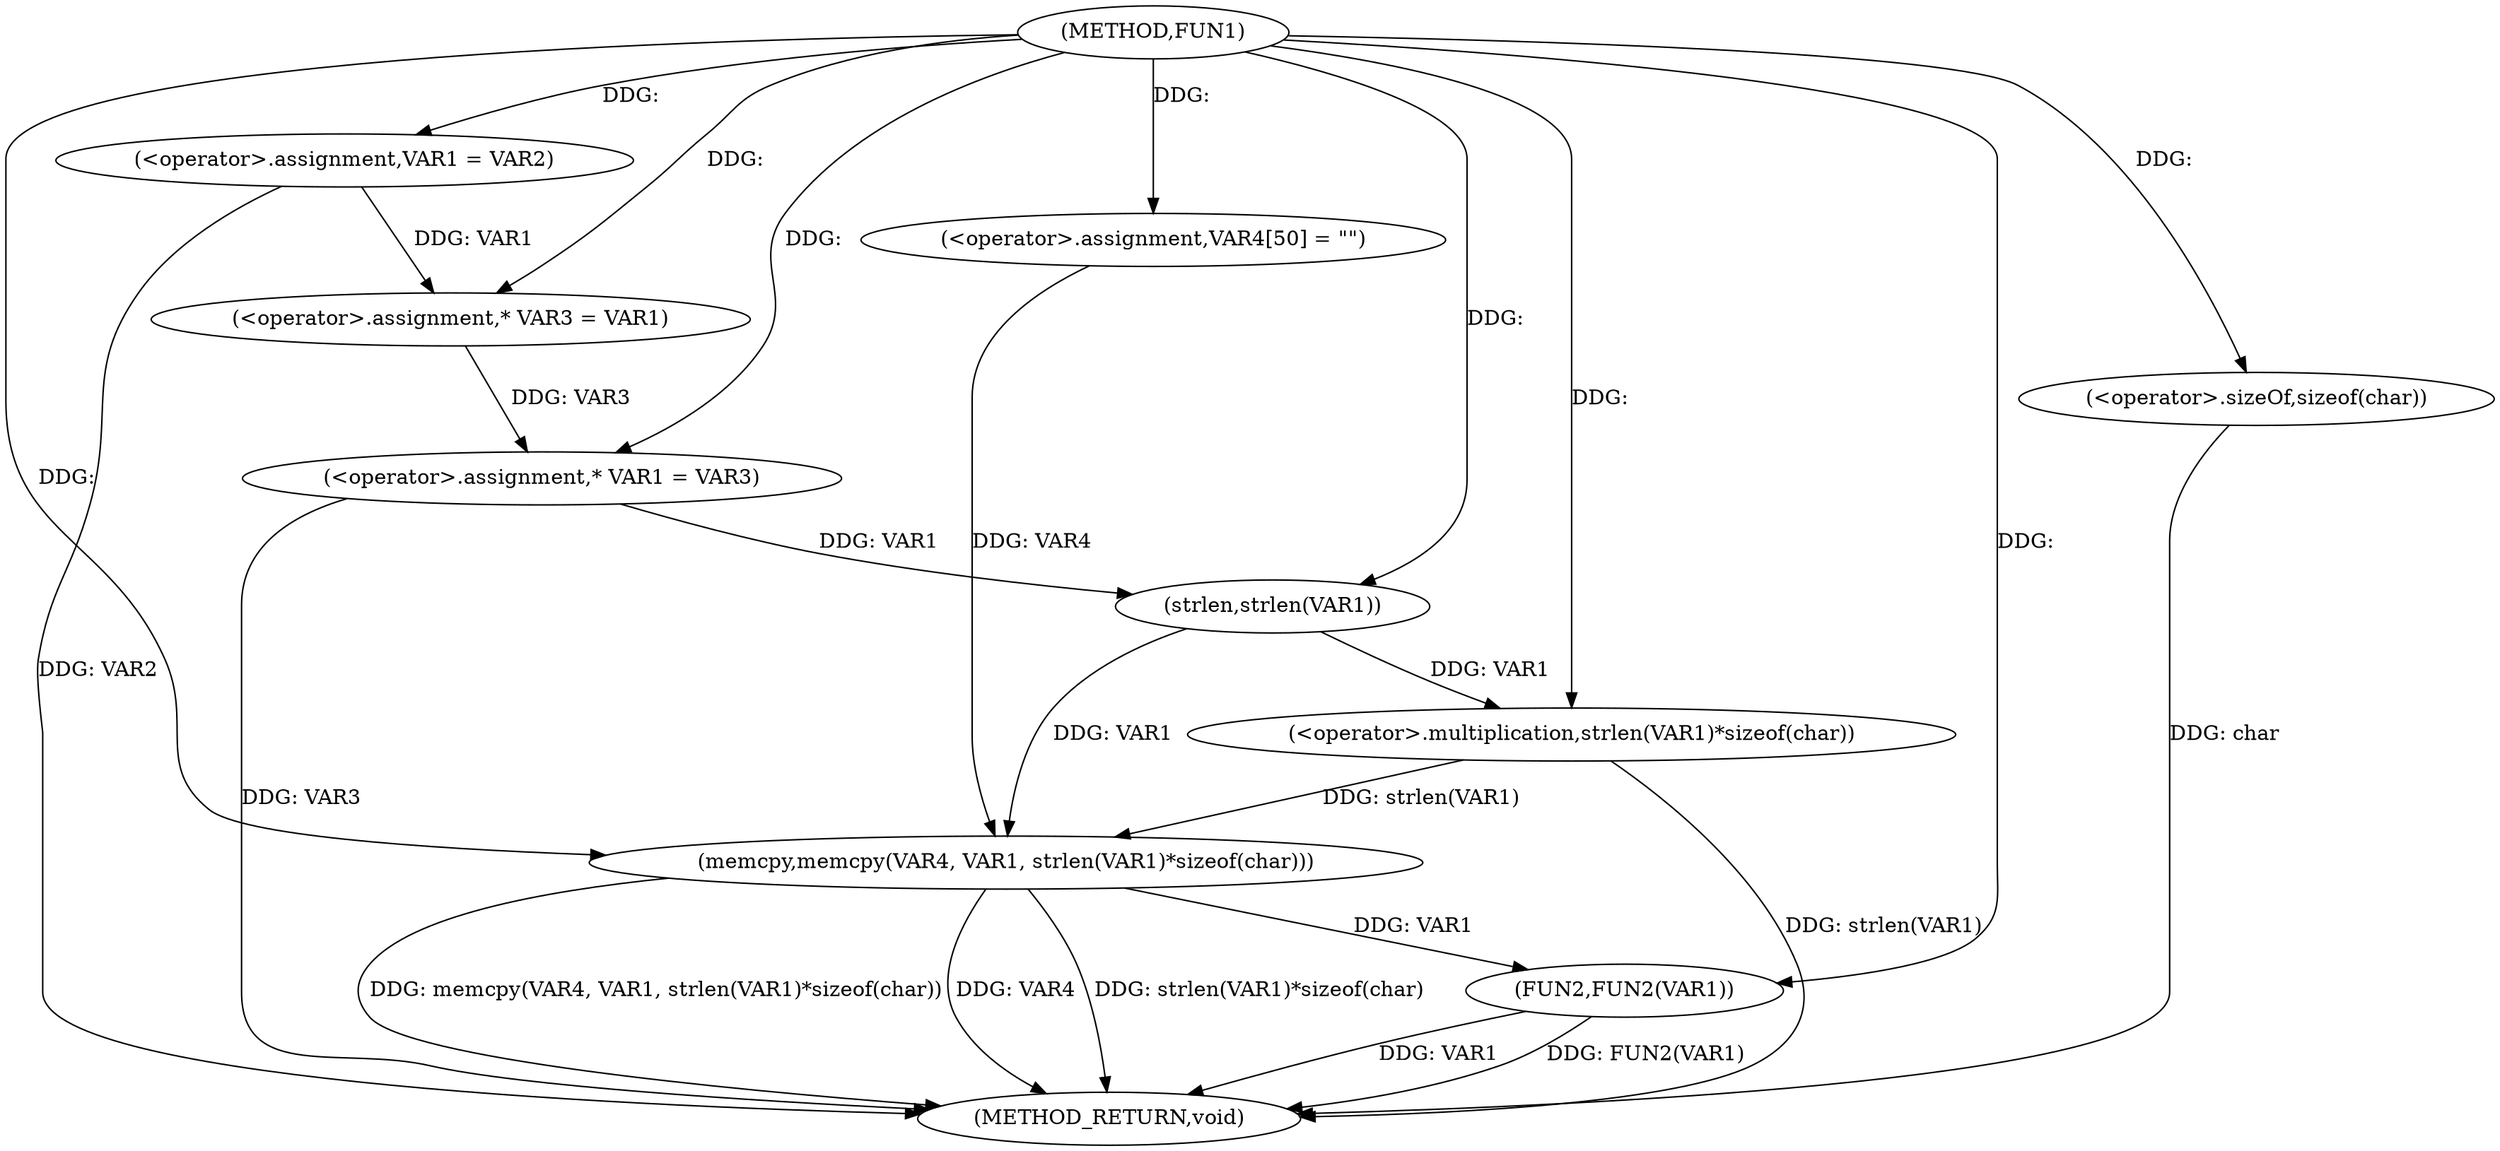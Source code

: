 digraph FUN1 {  
"1000100" [label = "(METHOD,FUN1)" ]
"1000131" [label = "(METHOD_RETURN,void)" ]
"1000104" [label = "(<operator>.assignment,VAR1 = VAR2)" ]
"1000109" [label = "(<operator>.assignment,* VAR3 = VAR1)" ]
"1000113" [label = "(<operator>.assignment,* VAR1 = VAR3)" ]
"1000118" [label = "(<operator>.assignment,VAR4[50] = \"\")" ]
"1000121" [label = "(memcpy,memcpy(VAR4, VAR1, strlen(VAR1)*sizeof(char)))" ]
"1000124" [label = "(<operator>.multiplication,strlen(VAR1)*sizeof(char))" ]
"1000125" [label = "(strlen,strlen(VAR1))" ]
"1000127" [label = "(<operator>.sizeOf,sizeof(char))" ]
"1000129" [label = "(FUN2,FUN2(VAR1))" ]
  "1000129" -> "1000131"  [ label = "DDG: VAR1"] 
  "1000124" -> "1000131"  [ label = "DDG: strlen(VAR1)"] 
  "1000129" -> "1000131"  [ label = "DDG: FUN2(VAR1)"] 
  "1000121" -> "1000131"  [ label = "DDG: VAR4"] 
  "1000127" -> "1000131"  [ label = "DDG: char"] 
  "1000121" -> "1000131"  [ label = "DDG: strlen(VAR1)*sizeof(char)"] 
  "1000113" -> "1000131"  [ label = "DDG: VAR3"] 
  "1000121" -> "1000131"  [ label = "DDG: memcpy(VAR4, VAR1, strlen(VAR1)*sizeof(char))"] 
  "1000104" -> "1000131"  [ label = "DDG: VAR2"] 
  "1000100" -> "1000104"  [ label = "DDG: "] 
  "1000104" -> "1000109"  [ label = "DDG: VAR1"] 
  "1000100" -> "1000109"  [ label = "DDG: "] 
  "1000109" -> "1000113"  [ label = "DDG: VAR3"] 
  "1000100" -> "1000113"  [ label = "DDG: "] 
  "1000100" -> "1000118"  [ label = "DDG: "] 
  "1000118" -> "1000121"  [ label = "DDG: VAR4"] 
  "1000100" -> "1000121"  [ label = "DDG: "] 
  "1000125" -> "1000121"  [ label = "DDG: VAR1"] 
  "1000124" -> "1000121"  [ label = "DDG: strlen(VAR1)"] 
  "1000125" -> "1000124"  [ label = "DDG: VAR1"] 
  "1000113" -> "1000125"  [ label = "DDG: VAR1"] 
  "1000100" -> "1000125"  [ label = "DDG: "] 
  "1000100" -> "1000124"  [ label = "DDG: "] 
  "1000100" -> "1000127"  [ label = "DDG: "] 
  "1000121" -> "1000129"  [ label = "DDG: VAR1"] 
  "1000100" -> "1000129"  [ label = "DDG: "] 
}
